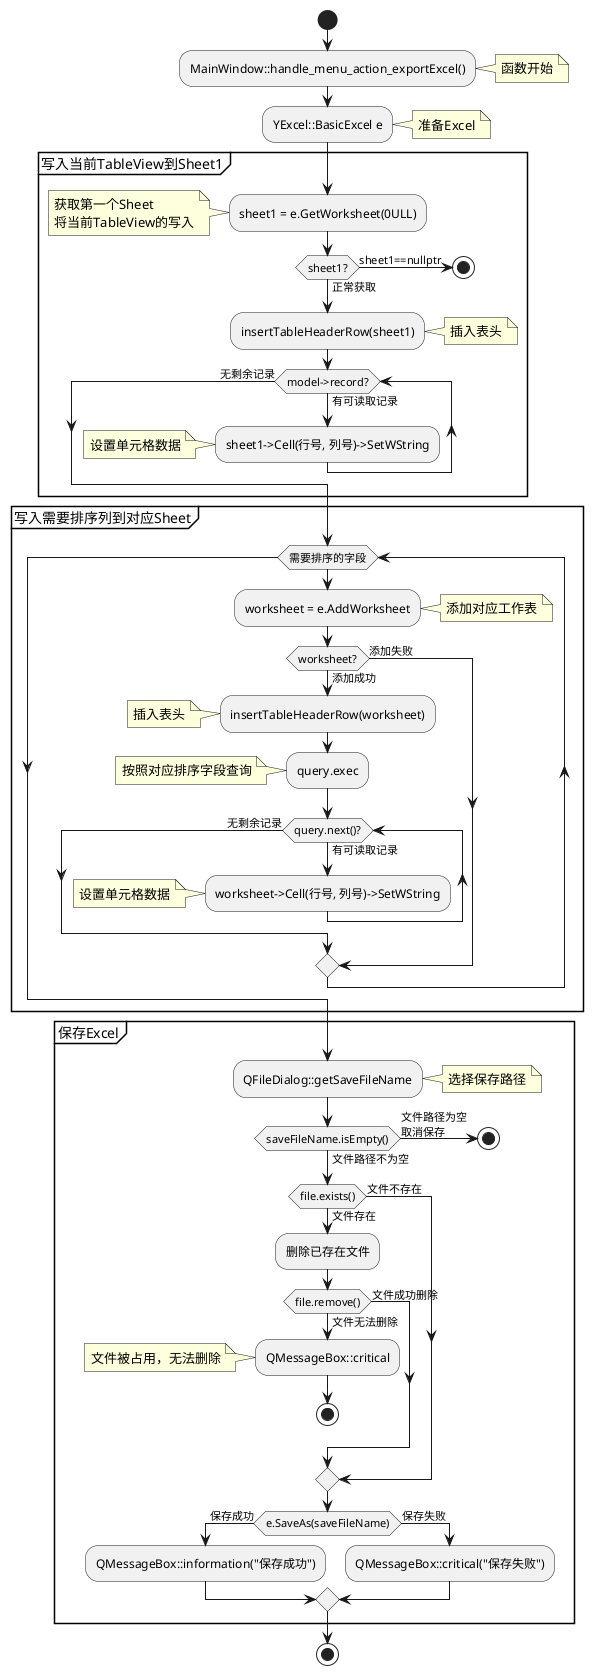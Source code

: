 @startuml
'https://plantuml.com/activity-diagram-beta

start
:MainWindow::handle_menu_action_exportExcel();
note right: 函数开始
:YExcel::BasicExcel e;
note right: 准备Excel

group 写入当前TableView到Sheet1

    :sheet1 = e.GetWorksheet(0ULL);
    note
    获取第一个Sheet
    将当前TableView的写入
    end note
    if(sheet1?) then (sheet1==nullptr)
        stop
    else (正常获取)
    endif
    :insertTableHeaderRow(sheet1);
    note right: 插入表头

    while (model->record?) is (有可读取记录)
      :sheet1->Cell(行号, 列号)->SetWString;
      note
      设置单元格数据
      end note
    endwhile (无剩余记录)

end group

group 写入需要排序列到对应Sheet

    while (需要排序的字段)
        :worksheet = e.AddWorksheet;
        note right: 添加对应工作表
        if (worksheet?) is (添加失败) then
        else (添加成功)
            :insertTableHeaderRow(worksheet);
            note
            插入表头
            end note

            :query.exec;
            note
            按照对应排序字段查询
            end note

            while (query.next()?) is (有可读取记录)
              :worksheet->Cell(行号, 列号)->SetWString;
              note
              设置单元格数据
              end note
            endwhile (无剩余记录)
        endif

    endwhile

end group

group 保存Excel

    :QFileDialog::getSaveFileName;
    note right: 选择保存路径

    if (saveFileName.isEmpty()) is (文件路径不为空) then
    else (文件路径为空\n取消保存)
        stop
    endif

    if (file.exists()) is (文件存在) then
        :删除已存在文件;
        if (file.remove()) is (文件无法删除) then
            :QMessageBox::critical;
            note
            文件被占用，无法删除
            end note
            stop
        else (文件成功删除)
        endif
    else (文件不存在)
    endif

    if (e.SaveAs(saveFileName)) is (保存成功) then

        :QMessageBox::information("保存成功");

    else (保存失败)

        :QMessageBox::critical("保存失败");

    endif

end group

stop

@enduml
